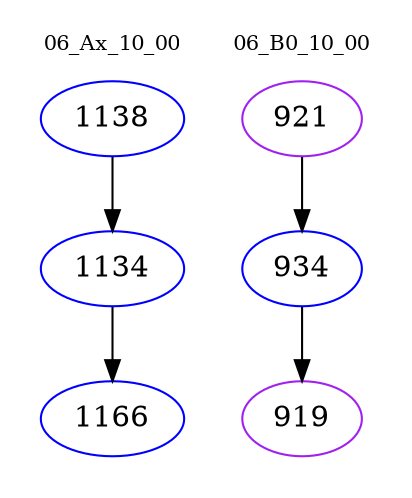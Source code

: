 digraph{
subgraph cluster_0 {
color = white
label = "06_Ax_10_00";
fontsize=10;
T0_1138 [label="1138", color="blue"]
T0_1138 -> T0_1134 [color="black"]
T0_1134 [label="1134", color="blue"]
T0_1134 -> T0_1166 [color="black"]
T0_1166 [label="1166", color="blue"]
}
subgraph cluster_1 {
color = white
label = "06_B0_10_00";
fontsize=10;
T1_921 [label="921", color="purple"]
T1_921 -> T1_934 [color="black"]
T1_934 [label="934", color="blue"]
T1_934 -> T1_919 [color="black"]
T1_919 [label="919", color="purple"]
}
}
